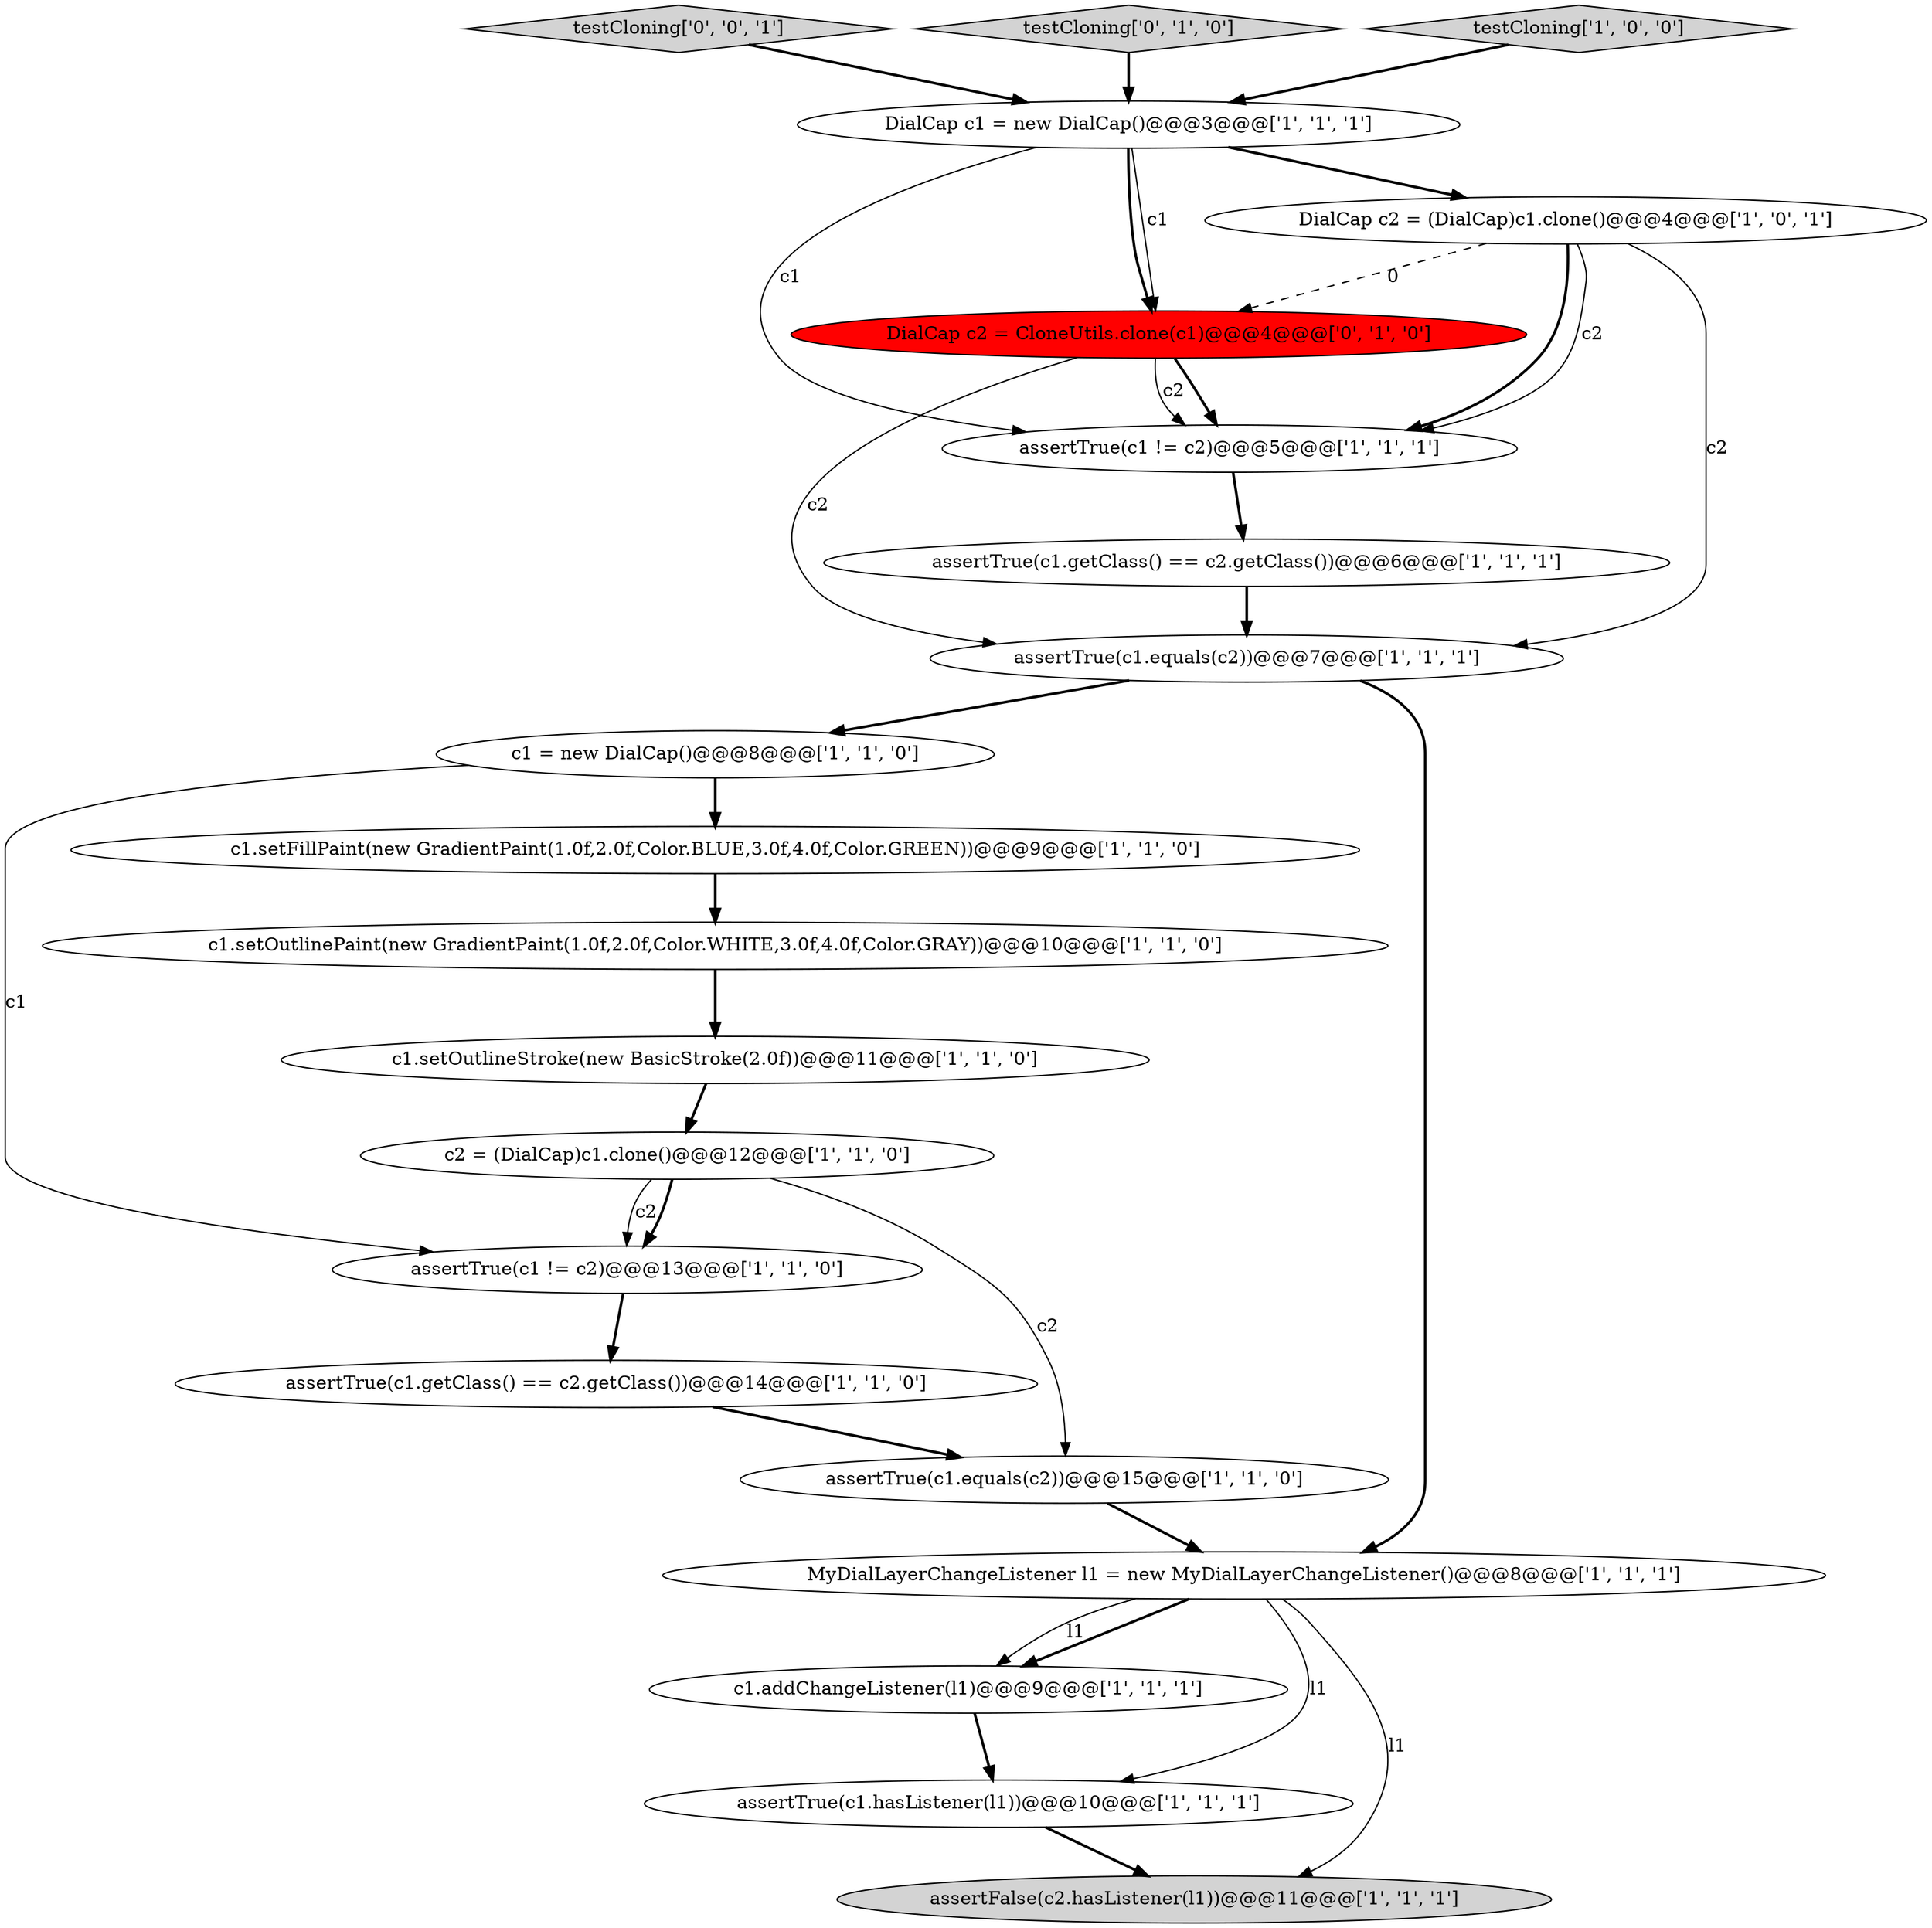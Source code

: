 digraph {
14 [style = filled, label = "assertFalse(c2.hasListener(l1))@@@11@@@['1', '1', '1']", fillcolor = lightgray, shape = ellipse image = "AAA0AAABBB1BBB"];
4 [style = filled, label = "assertTrue(c1 != c2)@@@13@@@['1', '1', '0']", fillcolor = white, shape = ellipse image = "AAA0AAABBB1BBB"];
0 [style = filled, label = "assertTrue(c1.equals(c2))@@@15@@@['1', '1', '0']", fillcolor = white, shape = ellipse image = "AAA0AAABBB1BBB"];
16 [style = filled, label = "DialCap c1 = new DialCap()@@@3@@@['1', '1', '1']", fillcolor = white, shape = ellipse image = "AAA0AAABBB1BBB"];
17 [style = filled, label = "assertTrue(c1.getClass() == c2.getClass())@@@6@@@['1', '1', '1']", fillcolor = white, shape = ellipse image = "AAA0AAABBB1BBB"];
19 [style = filled, label = "DialCap c2 = CloneUtils.clone(c1)@@@4@@@['0', '1', '0']", fillcolor = red, shape = ellipse image = "AAA1AAABBB2BBB"];
10 [style = filled, label = "c1 = new DialCap()@@@8@@@['1', '1', '0']", fillcolor = white, shape = ellipse image = "AAA0AAABBB1BBB"];
13 [style = filled, label = "assertTrue(c1.getClass() == c2.getClass())@@@14@@@['1', '1', '0']", fillcolor = white, shape = ellipse image = "AAA0AAABBB1BBB"];
12 [style = filled, label = "c1.setOutlinePaint(new GradientPaint(1.0f,2.0f,Color.WHITE,3.0f,4.0f,Color.GRAY))@@@10@@@['1', '1', '0']", fillcolor = white, shape = ellipse image = "AAA0AAABBB1BBB"];
5 [style = filled, label = "c1.setOutlineStroke(new BasicStroke(2.0f))@@@11@@@['1', '1', '0']", fillcolor = white, shape = ellipse image = "AAA0AAABBB1BBB"];
8 [style = filled, label = "assertTrue(c1.hasListener(l1))@@@10@@@['1', '1', '1']", fillcolor = white, shape = ellipse image = "AAA0AAABBB1BBB"];
11 [style = filled, label = "c2 = (DialCap)c1.clone()@@@12@@@['1', '1', '0']", fillcolor = white, shape = ellipse image = "AAA0AAABBB1BBB"];
3 [style = filled, label = "c1.setFillPaint(new GradientPaint(1.0f,2.0f,Color.BLUE,3.0f,4.0f,Color.GREEN))@@@9@@@['1', '1', '0']", fillcolor = white, shape = ellipse image = "AAA0AAABBB1BBB"];
7 [style = filled, label = "c1.addChangeListener(l1)@@@9@@@['1', '1', '1']", fillcolor = white, shape = ellipse image = "AAA0AAABBB1BBB"];
2 [style = filled, label = "DialCap c2 = (DialCap)c1.clone()@@@4@@@['1', '0', '1']", fillcolor = white, shape = ellipse image = "AAA0AAABBB1BBB"];
20 [style = filled, label = "testCloning['0', '0', '1']", fillcolor = lightgray, shape = diamond image = "AAA0AAABBB3BBB"];
1 [style = filled, label = "MyDialLayerChangeListener l1 = new MyDialLayerChangeListener()@@@8@@@['1', '1', '1']", fillcolor = white, shape = ellipse image = "AAA0AAABBB1BBB"];
6 [style = filled, label = "assertTrue(c1.equals(c2))@@@7@@@['1', '1', '1']", fillcolor = white, shape = ellipse image = "AAA0AAABBB1BBB"];
18 [style = filled, label = "testCloning['0', '1', '0']", fillcolor = lightgray, shape = diamond image = "AAA0AAABBB2BBB"];
15 [style = filled, label = "testCloning['1', '0', '0']", fillcolor = lightgray, shape = diamond image = "AAA0AAABBB1BBB"];
9 [style = filled, label = "assertTrue(c1 != c2)@@@5@@@['1', '1', '1']", fillcolor = white, shape = ellipse image = "AAA0AAABBB1BBB"];
11->4 [style = solid, label="c2"];
2->19 [style = dashed, label="0"];
12->5 [style = bold, label=""];
17->6 [style = bold, label=""];
4->13 [style = bold, label=""];
11->4 [style = bold, label=""];
16->19 [style = solid, label="c1"];
8->14 [style = bold, label=""];
10->3 [style = bold, label=""];
9->17 [style = bold, label=""];
1->8 [style = solid, label="l1"];
2->9 [style = bold, label=""];
3->12 [style = bold, label=""];
16->2 [style = bold, label=""];
16->19 [style = bold, label=""];
7->8 [style = bold, label=""];
15->16 [style = bold, label=""];
1->7 [style = bold, label=""];
1->7 [style = solid, label="l1"];
10->4 [style = solid, label="c1"];
6->1 [style = bold, label=""];
16->9 [style = solid, label="c1"];
11->0 [style = solid, label="c2"];
20->16 [style = bold, label=""];
19->6 [style = solid, label="c2"];
19->9 [style = bold, label=""];
19->9 [style = solid, label="c2"];
0->1 [style = bold, label=""];
6->10 [style = bold, label=""];
5->11 [style = bold, label=""];
2->6 [style = solid, label="c2"];
1->14 [style = solid, label="l1"];
13->0 [style = bold, label=""];
2->9 [style = solid, label="c2"];
18->16 [style = bold, label=""];
}
